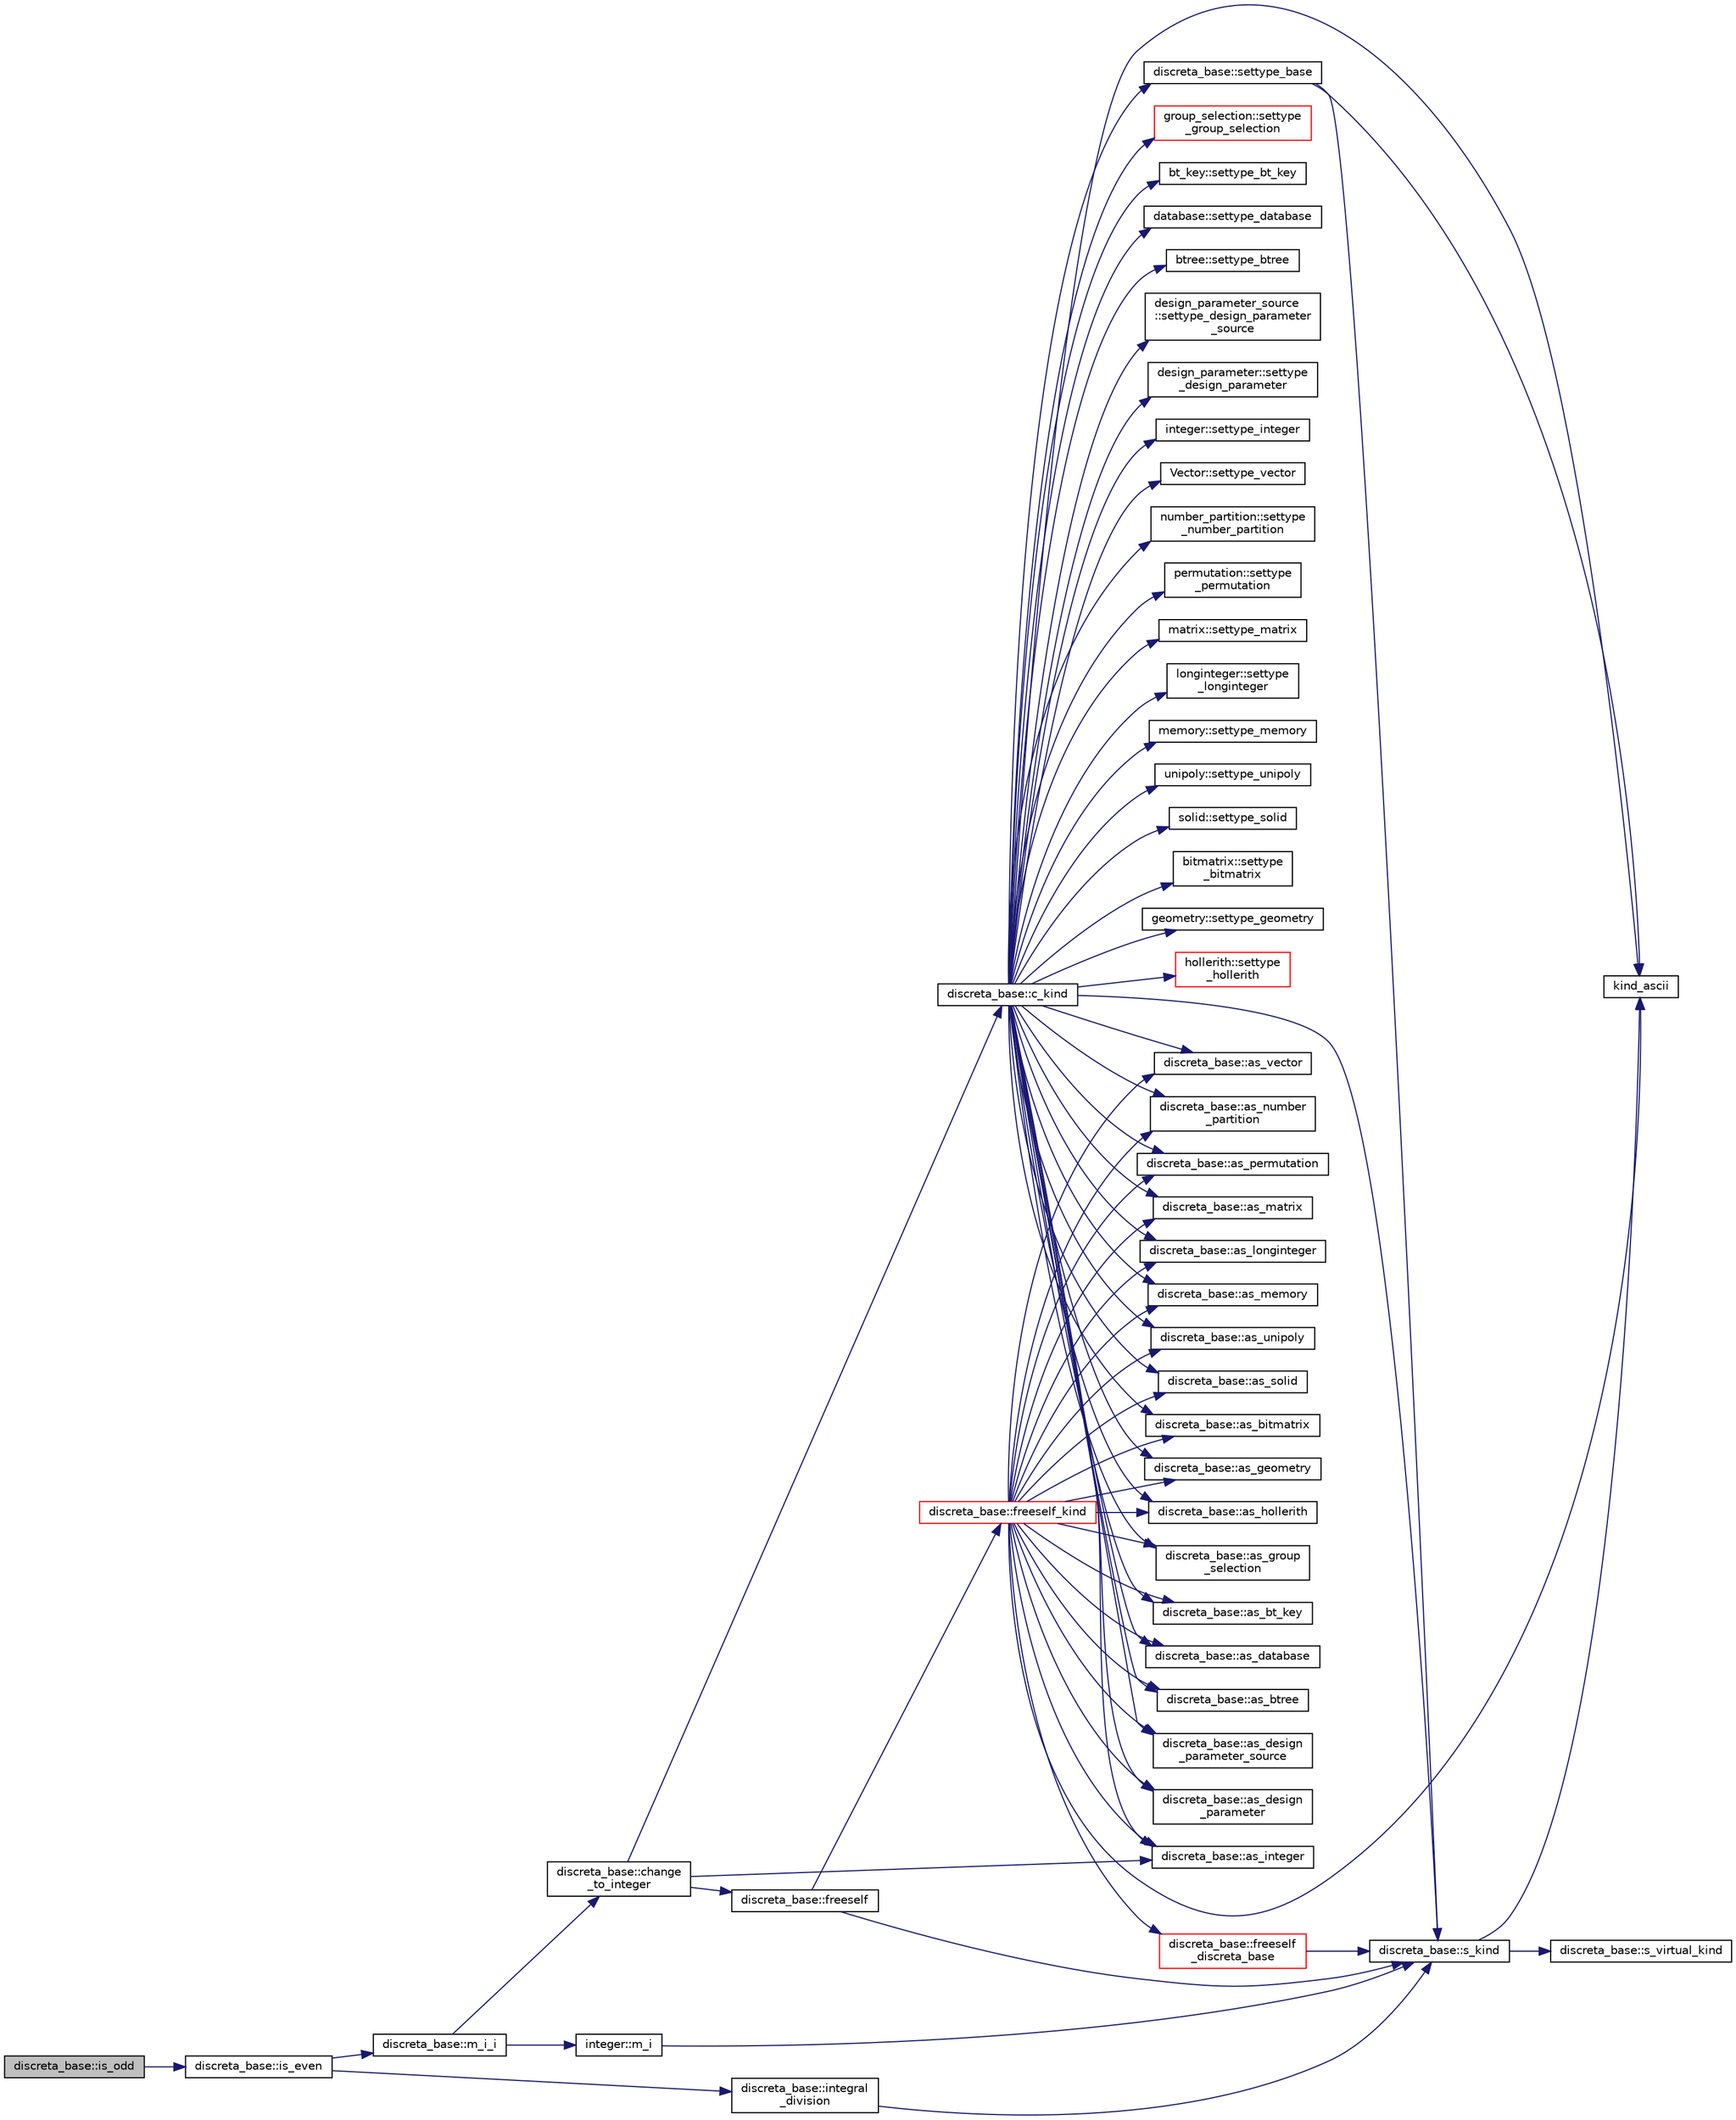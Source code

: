 digraph "discreta_base::is_odd"
{
  edge [fontname="Helvetica",fontsize="10",labelfontname="Helvetica",labelfontsize="10"];
  node [fontname="Helvetica",fontsize="10",shape=record];
  rankdir="LR";
  Node13855 [label="discreta_base::is_odd",height=0.2,width=0.4,color="black", fillcolor="grey75", style="filled", fontcolor="black"];
  Node13855 -> Node13856 [color="midnightblue",fontsize="10",style="solid",fontname="Helvetica"];
  Node13856 [label="discreta_base::is_even",height=0.2,width=0.4,color="black", fillcolor="white", style="filled",URL="$d7/d71/classdiscreta__base.html#a588ab4fb1bc60455db16ea7d1e6f74ca"];
  Node13856 -> Node13857 [color="midnightblue",fontsize="10",style="solid",fontname="Helvetica"];
  Node13857 [label="discreta_base::m_i_i",height=0.2,width=0.4,color="black", fillcolor="white", style="filled",URL="$d7/d71/classdiscreta__base.html#aa231464a9d4bc233f66608021c9ad997"];
  Node13857 -> Node13858 [color="midnightblue",fontsize="10",style="solid",fontname="Helvetica"];
  Node13858 [label="discreta_base::change\l_to_integer",height=0.2,width=0.4,color="black", fillcolor="white", style="filled",URL="$d7/d71/classdiscreta__base.html#a58a5a5bd8f8e6f2dd7b4483b66dc7bb9"];
  Node13858 -> Node13859 [color="midnightblue",fontsize="10",style="solid",fontname="Helvetica"];
  Node13859 [label="discreta_base::freeself",height=0.2,width=0.4,color="black", fillcolor="white", style="filled",URL="$d7/d71/classdiscreta__base.html#a9a3c9501a562293b5667c11b9174d6e5"];
  Node13859 -> Node13860 [color="midnightblue",fontsize="10",style="solid",fontname="Helvetica"];
  Node13860 [label="discreta_base::freeself_kind",height=0.2,width=0.4,color="red", fillcolor="white", style="filled",URL="$d7/d71/classdiscreta__base.html#a63a23ada2165b3838fab719ed458cec8"];
  Node13860 -> Node13861 [color="midnightblue",fontsize="10",style="solid",fontname="Helvetica"];
  Node13861 [label="discreta_base::freeself\l_discreta_base",height=0.2,width=0.4,color="red", fillcolor="white", style="filled",URL="$d7/d71/classdiscreta__base.html#a8b1ec2cee4566034441e066dc2c027db"];
  Node13861 -> Node13862 [color="midnightblue",fontsize="10",style="solid",fontname="Helvetica"];
  Node13862 [label="discreta_base::s_kind",height=0.2,width=0.4,color="black", fillcolor="white", style="filled",URL="$d7/d71/classdiscreta__base.html#a8a830025c74adbbc3362418a7c2ba157"];
  Node13862 -> Node13863 [color="midnightblue",fontsize="10",style="solid",fontname="Helvetica"];
  Node13863 [label="discreta_base::s_virtual_kind",height=0.2,width=0.4,color="black", fillcolor="white", style="filled",URL="$d7/d71/classdiscreta__base.html#a52778a6d6943a468be083d0785d418fb"];
  Node13862 -> Node13864 [color="midnightblue",fontsize="10",style="solid",fontname="Helvetica"];
  Node13864 [label="kind_ascii",height=0.2,width=0.4,color="black", fillcolor="white", style="filled",URL="$d9/d60/discreta_8h.html#ad0ce825a9f29bc6cec27e1b64cfe27bf"];
  Node13860 -> Node13868 [color="midnightblue",fontsize="10",style="solid",fontname="Helvetica"];
  Node13868 [label="discreta_base::as_integer",height=0.2,width=0.4,color="black", fillcolor="white", style="filled",URL="$d7/d71/classdiscreta__base.html#a00d7691eaf874fd283d942692fe8dd26"];
  Node13860 -> Node13870 [color="midnightblue",fontsize="10",style="solid",fontname="Helvetica"];
  Node13870 [label="discreta_base::as_vector",height=0.2,width=0.4,color="black", fillcolor="white", style="filled",URL="$d7/d71/classdiscreta__base.html#a7bdd6cae39c380b128ee9e17e42cf020"];
  Node13860 -> Node13873 [color="midnightblue",fontsize="10",style="solid",fontname="Helvetica"];
  Node13873 [label="discreta_base::as_number\l_partition",height=0.2,width=0.4,color="black", fillcolor="white", style="filled",URL="$d7/d71/classdiscreta__base.html#a307aa09de0e925d46697707968ffab00"];
  Node13860 -> Node13875 [color="midnightblue",fontsize="10",style="solid",fontname="Helvetica"];
  Node13875 [label="discreta_base::as_permutation",height=0.2,width=0.4,color="black", fillcolor="white", style="filled",URL="$d7/d71/classdiscreta__base.html#aa4e72f36a82984239b12ae831e131098"];
  Node13860 -> Node13877 [color="midnightblue",fontsize="10",style="solid",fontname="Helvetica"];
  Node13877 [label="discreta_base::as_matrix",height=0.2,width=0.4,color="black", fillcolor="white", style="filled",URL="$d7/d71/classdiscreta__base.html#ae4d7f56d917a4707b838fbffde6467ff"];
  Node13860 -> Node13880 [color="midnightblue",fontsize="10",style="solid",fontname="Helvetica"];
  Node13880 [label="discreta_base::as_longinteger",height=0.2,width=0.4,color="black", fillcolor="white", style="filled",URL="$d7/d71/classdiscreta__base.html#a20a094639eb711b10c8694c51937f7cd"];
  Node13860 -> Node13883 [color="midnightblue",fontsize="10",style="solid",fontname="Helvetica"];
  Node13883 [label="discreta_base::as_memory",height=0.2,width=0.4,color="black", fillcolor="white", style="filled",URL="$d7/d71/classdiscreta__base.html#ad94b2d7dce0cd4fa22db57f6e79c4bd2"];
  Node13860 -> Node13885 [color="midnightblue",fontsize="10",style="solid",fontname="Helvetica"];
  Node13885 [label="discreta_base::as_unipoly",height=0.2,width=0.4,color="black", fillcolor="white", style="filled",URL="$d7/d71/classdiscreta__base.html#ad50d8027f039fe5c2478cddb243adc9d"];
  Node13860 -> Node13887 [color="midnightblue",fontsize="10",style="solid",fontname="Helvetica"];
  Node13887 [label="discreta_base::as_solid",height=0.2,width=0.4,color="black", fillcolor="white", style="filled",URL="$d7/d71/classdiscreta__base.html#a1fc5f2b85ec97ab0a69dd64903c970a5"];
  Node13860 -> Node13889 [color="midnightblue",fontsize="10",style="solid",fontname="Helvetica"];
  Node13889 [label="discreta_base::as_bitmatrix",height=0.2,width=0.4,color="black", fillcolor="white", style="filled",URL="$d7/d71/classdiscreta__base.html#a071ad54ea8ef6c9d1d15f532e5a76df6"];
  Node13860 -> Node13891 [color="midnightblue",fontsize="10",style="solid",fontname="Helvetica"];
  Node13891 [label="discreta_base::as_geometry",height=0.2,width=0.4,color="black", fillcolor="white", style="filled",URL="$d7/d71/classdiscreta__base.html#a38fc7b4cdd830703e9d87354b79bc5c8"];
  Node13860 -> Node13893 [color="midnightblue",fontsize="10",style="solid",fontname="Helvetica"];
  Node13893 [label="discreta_base::as_hollerith",height=0.2,width=0.4,color="black", fillcolor="white", style="filled",URL="$d7/d71/classdiscreta__base.html#a3e66f82711f314710107e2f29e589690"];
  Node13860 -> Node13895 [color="midnightblue",fontsize="10",style="solid",fontname="Helvetica"];
  Node13895 [label="discreta_base::as_group\l_selection",height=0.2,width=0.4,color="black", fillcolor="white", style="filled",URL="$d7/d71/classdiscreta__base.html#aae1bac4883c567718bef9fb610abbdc8"];
  Node13860 -> Node13897 [color="midnightblue",fontsize="10",style="solid",fontname="Helvetica"];
  Node13897 [label="discreta_base::as_bt_key",height=0.2,width=0.4,color="black", fillcolor="white", style="filled",URL="$d7/d71/classdiscreta__base.html#a2734c6e08dca17cf6588bd5064ec1b9f"];
  Node13860 -> Node13899 [color="midnightblue",fontsize="10",style="solid",fontname="Helvetica"];
  Node13899 [label="discreta_base::as_database",height=0.2,width=0.4,color="black", fillcolor="white", style="filled",URL="$d7/d71/classdiscreta__base.html#ab055d39d58210a2b03ba3d33703b09a9"];
  Node13860 -> Node13901 [color="midnightblue",fontsize="10",style="solid",fontname="Helvetica"];
  Node13901 [label="discreta_base::as_btree",height=0.2,width=0.4,color="black", fillcolor="white", style="filled",URL="$d7/d71/classdiscreta__base.html#a78e76674cef2ec113c17989c11288778"];
  Node13860 -> Node13903 [color="midnightblue",fontsize="10",style="solid",fontname="Helvetica"];
  Node13903 [label="discreta_base::as_design\l_parameter_source",height=0.2,width=0.4,color="black", fillcolor="white", style="filled",URL="$d7/d71/classdiscreta__base.html#a59cbf837c6582ded5bc586265d13d81a"];
  Node13860 -> Node13905 [color="midnightblue",fontsize="10",style="solid",fontname="Helvetica"];
  Node13905 [label="discreta_base::as_design\l_parameter",height=0.2,width=0.4,color="black", fillcolor="white", style="filled",URL="$d7/d71/classdiscreta__base.html#aab24ff38ea1c5471ab3de42e014d0f2a"];
  Node13860 -> Node13864 [color="midnightblue",fontsize="10",style="solid",fontname="Helvetica"];
  Node13859 -> Node13862 [color="midnightblue",fontsize="10",style="solid",fontname="Helvetica"];
  Node13858 -> Node13907 [color="midnightblue",fontsize="10",style="solid",fontname="Helvetica"];
  Node13907 [label="discreta_base::c_kind",height=0.2,width=0.4,color="black", fillcolor="white", style="filled",URL="$d7/d71/classdiscreta__base.html#adc2ff61589c2d083688e7a43f333cb62"];
  Node13907 -> Node13908 [color="midnightblue",fontsize="10",style="solid",fontname="Helvetica"];
  Node13908 [label="discreta_base::settype_base",height=0.2,width=0.4,color="black", fillcolor="white", style="filled",URL="$d7/d71/classdiscreta__base.html#a4f42899a89447d1c3993ea07c38f8ad4"];
  Node13908 -> Node13862 [color="midnightblue",fontsize="10",style="solid",fontname="Helvetica"];
  Node13908 -> Node13864 [color="midnightblue",fontsize="10",style="solid",fontname="Helvetica"];
  Node13907 -> Node13868 [color="midnightblue",fontsize="10",style="solid",fontname="Helvetica"];
  Node13907 -> Node13909 [color="midnightblue",fontsize="10",style="solid",fontname="Helvetica"];
  Node13909 [label="integer::settype_integer",height=0.2,width=0.4,color="black", fillcolor="white", style="filled",URL="$d0/de5/classinteger.html#a6265c65ef311229acd513d748faba796"];
  Node13907 -> Node13870 [color="midnightblue",fontsize="10",style="solid",fontname="Helvetica"];
  Node13907 -> Node13910 [color="midnightblue",fontsize="10",style="solid",fontname="Helvetica"];
  Node13910 [label="Vector::settype_vector",height=0.2,width=0.4,color="black", fillcolor="white", style="filled",URL="$d5/db2/class_vector.html#a34e0d00b18c051f23904a8429fa6c8b4"];
  Node13907 -> Node13873 [color="midnightblue",fontsize="10",style="solid",fontname="Helvetica"];
  Node13907 -> Node13911 [color="midnightblue",fontsize="10",style="solid",fontname="Helvetica"];
  Node13911 [label="number_partition::settype\l_number_partition",height=0.2,width=0.4,color="black", fillcolor="white", style="filled",URL="$df/d50/classnumber__partition.html#a3aaec1b557758f643ffc8555bbc358be"];
  Node13907 -> Node13875 [color="midnightblue",fontsize="10",style="solid",fontname="Helvetica"];
  Node13907 -> Node13912 [color="midnightblue",fontsize="10",style="solid",fontname="Helvetica"];
  Node13912 [label="permutation::settype\l_permutation",height=0.2,width=0.4,color="black", fillcolor="white", style="filled",URL="$d0/d08/classpermutation.html#af1eea29f86195cede9562e444664c28c"];
  Node13907 -> Node13877 [color="midnightblue",fontsize="10",style="solid",fontname="Helvetica"];
  Node13907 -> Node13913 [color="midnightblue",fontsize="10",style="solid",fontname="Helvetica"];
  Node13913 [label="matrix::settype_matrix",height=0.2,width=0.4,color="black", fillcolor="white", style="filled",URL="$d1/d8d/classmatrix.html#a1780283a64a789e4084d792683d276bb"];
  Node13907 -> Node13880 [color="midnightblue",fontsize="10",style="solid",fontname="Helvetica"];
  Node13907 -> Node13914 [color="midnightblue",fontsize="10",style="solid",fontname="Helvetica"];
  Node13914 [label="longinteger::settype\l_longinteger",height=0.2,width=0.4,color="black", fillcolor="white", style="filled",URL="$d3/d71/classlonginteger.html#ae5f811ece8df31b9ff114368a18e1dc5"];
  Node13907 -> Node13883 [color="midnightblue",fontsize="10",style="solid",fontname="Helvetica"];
  Node13907 -> Node13915 [color="midnightblue",fontsize="10",style="solid",fontname="Helvetica"];
  Node13915 [label="memory::settype_memory",height=0.2,width=0.4,color="black", fillcolor="white", style="filled",URL="$d8/d99/classmemory.html#a33aae277f9b8fe36b02e9d5da895451b"];
  Node13907 -> Node13885 [color="midnightblue",fontsize="10",style="solid",fontname="Helvetica"];
  Node13907 -> Node13916 [color="midnightblue",fontsize="10",style="solid",fontname="Helvetica"];
  Node13916 [label="unipoly::settype_unipoly",height=0.2,width=0.4,color="black", fillcolor="white", style="filled",URL="$d1/d89/classunipoly.html#a8db854fcc85c5e1150b1f1b1c005c95b"];
  Node13907 -> Node13887 [color="midnightblue",fontsize="10",style="solid",fontname="Helvetica"];
  Node13907 -> Node13917 [color="midnightblue",fontsize="10",style="solid",fontname="Helvetica"];
  Node13917 [label="solid::settype_solid",height=0.2,width=0.4,color="black", fillcolor="white", style="filled",URL="$d8/def/classsolid.html#a775bd4821f75a8aee4ea3d4335ff90e0"];
  Node13907 -> Node13889 [color="midnightblue",fontsize="10",style="solid",fontname="Helvetica"];
  Node13907 -> Node13918 [color="midnightblue",fontsize="10",style="solid",fontname="Helvetica"];
  Node13918 [label="bitmatrix::settype\l_bitmatrix",height=0.2,width=0.4,color="black", fillcolor="white", style="filled",URL="$de/dc8/classbitmatrix.html#acb571d947f9526665ebbdc0ce3e2a973"];
  Node13907 -> Node13891 [color="midnightblue",fontsize="10",style="solid",fontname="Helvetica"];
  Node13907 -> Node13919 [color="midnightblue",fontsize="10",style="solid",fontname="Helvetica"];
  Node13919 [label="geometry::settype_geometry",height=0.2,width=0.4,color="black", fillcolor="white", style="filled",URL="$da/d44/classgeometry.html#ab4a336baba6a3f56f5ffa053a5be5ba7"];
  Node13907 -> Node13893 [color="midnightblue",fontsize="10",style="solid",fontname="Helvetica"];
  Node13907 -> Node13920 [color="midnightblue",fontsize="10",style="solid",fontname="Helvetica"];
  Node13920 [label="hollerith::settype\l_hollerith",height=0.2,width=0.4,color="red", fillcolor="white", style="filled",URL="$d8/d99/classhollerith.html#a23bbd4acfc88a0e90f1245f243f51f76"];
  Node13907 -> Node13895 [color="midnightblue",fontsize="10",style="solid",fontname="Helvetica"];
  Node13907 -> Node13922 [color="midnightblue",fontsize="10",style="solid",fontname="Helvetica"];
  Node13922 [label="group_selection::settype\l_group_selection",height=0.2,width=0.4,color="red", fillcolor="white", style="filled",URL="$d6/db0/classgroup__selection.html#a015ed73b7b8d784bedd4d11ac1fc0ec1"];
  Node13907 -> Node13897 [color="midnightblue",fontsize="10",style="solid",fontname="Helvetica"];
  Node13907 -> Node13925 [color="midnightblue",fontsize="10",style="solid",fontname="Helvetica"];
  Node13925 [label="bt_key::settype_bt_key",height=0.2,width=0.4,color="black", fillcolor="white", style="filled",URL="$d1/de5/classbt__key.html#a352bb10beb7c789d8d29373035824800"];
  Node13907 -> Node13899 [color="midnightblue",fontsize="10",style="solid",fontname="Helvetica"];
  Node13907 -> Node13926 [color="midnightblue",fontsize="10",style="solid",fontname="Helvetica"];
  Node13926 [label="database::settype_database",height=0.2,width=0.4,color="black", fillcolor="white", style="filled",URL="$db/d72/classdatabase.html#a014639aa001462e480eb1f3984839b72"];
  Node13907 -> Node13901 [color="midnightblue",fontsize="10",style="solid",fontname="Helvetica"];
  Node13907 -> Node13927 [color="midnightblue",fontsize="10",style="solid",fontname="Helvetica"];
  Node13927 [label="btree::settype_btree",height=0.2,width=0.4,color="black", fillcolor="white", style="filled",URL="$dd/db0/classbtree.html#a5a1b9773c848908a6050cc733d2d9780"];
  Node13907 -> Node13903 [color="midnightblue",fontsize="10",style="solid",fontname="Helvetica"];
  Node13907 -> Node13928 [color="midnightblue",fontsize="10",style="solid",fontname="Helvetica"];
  Node13928 [label="design_parameter_source\l::settype_design_parameter\l_source",height=0.2,width=0.4,color="black", fillcolor="white", style="filled",URL="$df/d4b/classdesign__parameter__source.html#a3af3b851df87bd1661fb9c9ce18822c8"];
  Node13907 -> Node13905 [color="midnightblue",fontsize="10",style="solid",fontname="Helvetica"];
  Node13907 -> Node13929 [color="midnightblue",fontsize="10",style="solid",fontname="Helvetica"];
  Node13929 [label="design_parameter::settype\l_design_parameter",height=0.2,width=0.4,color="black", fillcolor="white", style="filled",URL="$da/d94/classdesign__parameter.html#a8b19d277f2b7d09c2531a527dfc0359e"];
  Node13907 -> Node13864 [color="midnightblue",fontsize="10",style="solid",fontname="Helvetica"];
  Node13907 -> Node13862 [color="midnightblue",fontsize="10",style="solid",fontname="Helvetica"];
  Node13858 -> Node13868 [color="midnightblue",fontsize="10",style="solid",fontname="Helvetica"];
  Node13857 -> Node13930 [color="midnightblue",fontsize="10",style="solid",fontname="Helvetica"];
  Node13930 [label="integer::m_i",height=0.2,width=0.4,color="black", fillcolor="white", style="filled",URL="$d0/de5/classinteger.html#a869091f0a0f35f5354c8c4a70250e8a9"];
  Node13930 -> Node13862 [color="midnightblue",fontsize="10",style="solid",fontname="Helvetica"];
  Node13856 -> Node13931 [color="midnightblue",fontsize="10",style="solid",fontname="Helvetica"];
  Node13931 [label="discreta_base::integral\l_division",height=0.2,width=0.4,color="black", fillcolor="white", style="filled",URL="$d7/d71/classdiscreta__base.html#a92b3001ac35af9185b316c0d8f89070e"];
  Node13931 -> Node13862 [color="midnightblue",fontsize="10",style="solid",fontname="Helvetica"];
}
